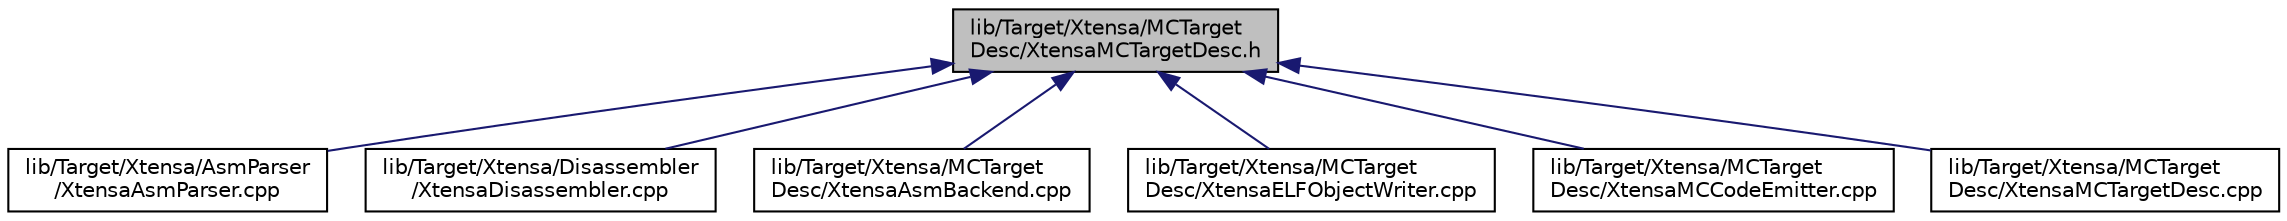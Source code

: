 digraph "lib/Target/Xtensa/MCTargetDesc/XtensaMCTargetDesc.h"
{
 // LATEX_PDF_SIZE
  bgcolor="transparent";
  edge [fontname="Helvetica",fontsize="10",labelfontname="Helvetica",labelfontsize="10"];
  node [fontname="Helvetica",fontsize="10",shape=record];
  Node1 [label="lib/Target/Xtensa/MCTarget\lDesc/XtensaMCTargetDesc.h",height=0.2,width=0.4,color="black", fillcolor="grey75", style="filled", fontcolor="black",tooltip=" "];
  Node1 -> Node2 [dir="back",color="midnightblue",fontsize="10",style="solid",fontname="Helvetica"];
  Node2 [label="lib/Target/Xtensa/AsmParser\l/XtensaAsmParser.cpp",height=0.2,width=0.4,color="black",URL="$XtensaAsmParser_8cpp.html",tooltip=" "];
  Node1 -> Node3 [dir="back",color="midnightblue",fontsize="10",style="solid",fontname="Helvetica"];
  Node3 [label="lib/Target/Xtensa/Disassembler\l/XtensaDisassembler.cpp",height=0.2,width=0.4,color="black",URL="$XtensaDisassembler_8cpp.html",tooltip=" "];
  Node1 -> Node4 [dir="back",color="midnightblue",fontsize="10",style="solid",fontname="Helvetica"];
  Node4 [label="lib/Target/Xtensa/MCTarget\lDesc/XtensaAsmBackend.cpp",height=0.2,width=0.4,color="black",URL="$XtensaAsmBackend_8cpp.html",tooltip=" "];
  Node1 -> Node5 [dir="back",color="midnightblue",fontsize="10",style="solid",fontname="Helvetica"];
  Node5 [label="lib/Target/Xtensa/MCTarget\lDesc/XtensaELFObjectWriter.cpp",height=0.2,width=0.4,color="black",URL="$XtensaELFObjectWriter_8cpp.html",tooltip=" "];
  Node1 -> Node6 [dir="back",color="midnightblue",fontsize="10",style="solid",fontname="Helvetica"];
  Node6 [label="lib/Target/Xtensa/MCTarget\lDesc/XtensaMCCodeEmitter.cpp",height=0.2,width=0.4,color="black",URL="$XtensaMCCodeEmitter_8cpp.html",tooltip=" "];
  Node1 -> Node7 [dir="back",color="midnightblue",fontsize="10",style="solid",fontname="Helvetica"];
  Node7 [label="lib/Target/Xtensa/MCTarget\lDesc/XtensaMCTargetDesc.cpp",height=0.2,width=0.4,color="black",URL="$XtensaMCTargetDesc_8cpp.html",tooltip=" "];
}
